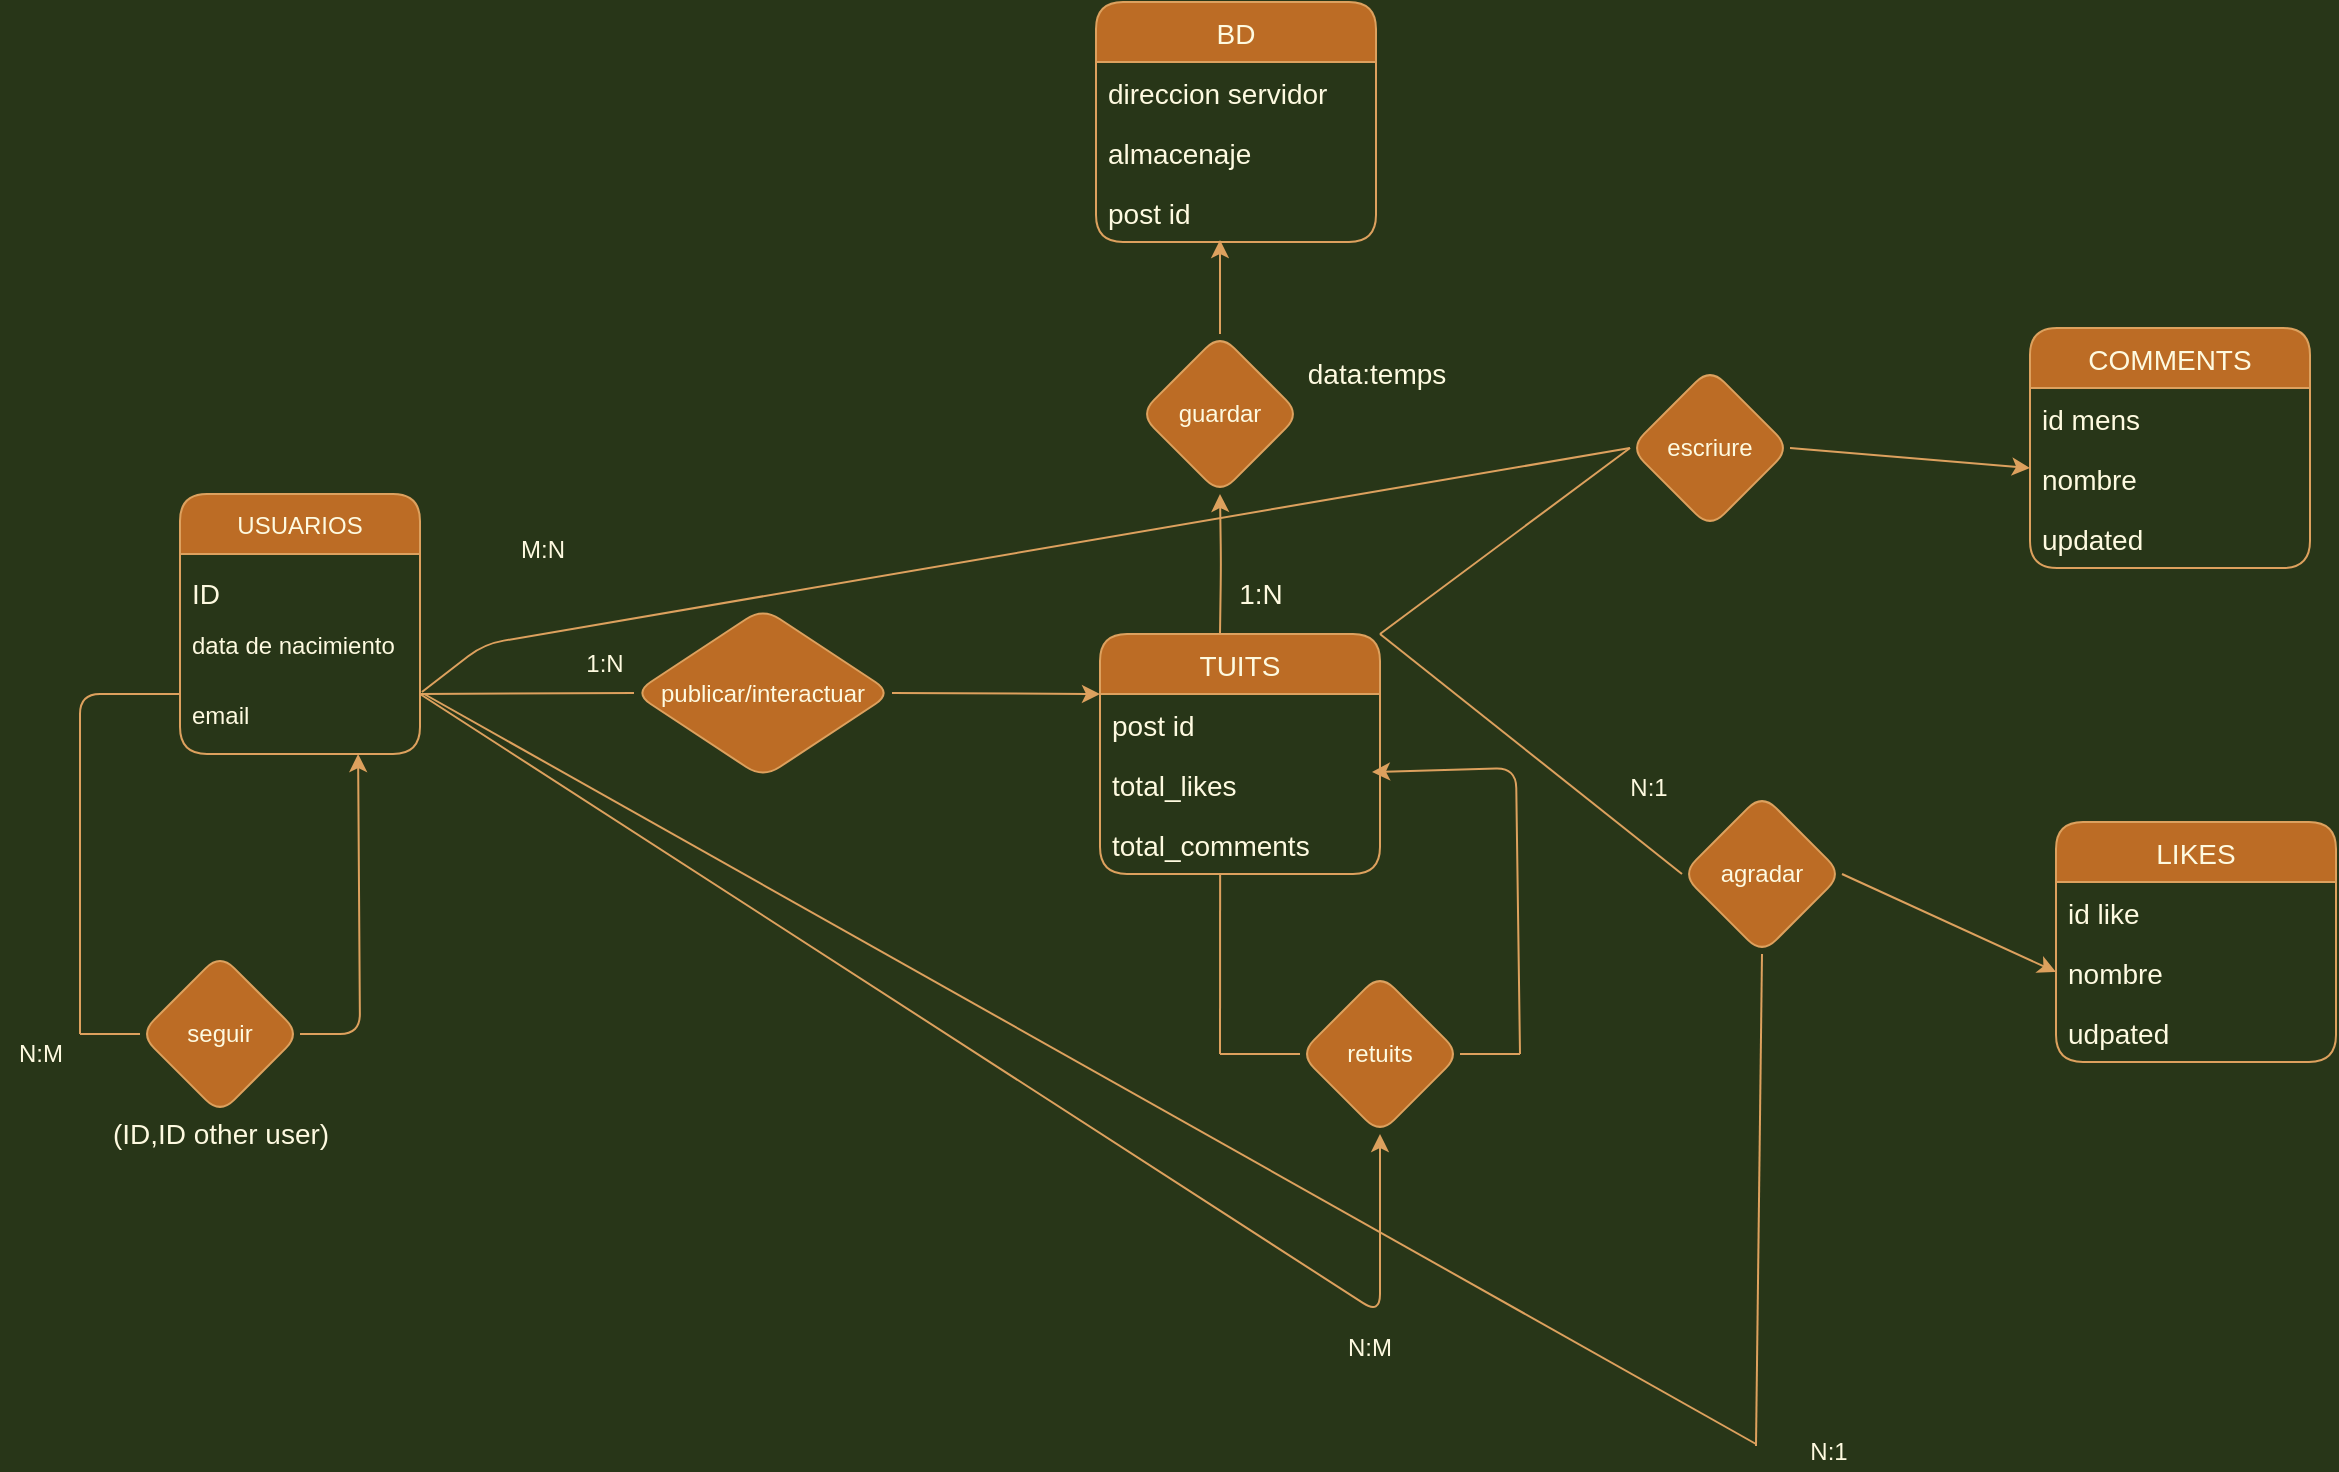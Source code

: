 <mxfile version="17.4.6" type="github">
  <diagram id="F9Lmq02h1qLxoGkAazGJ" name="Page-1">
    <mxGraphModel dx="1422" dy="762" grid="0" gridSize="10" guides="1" tooltips="1" connect="1" arrows="1" fold="1" page="1" pageScale="1" pageWidth="850" pageHeight="1100" background="#283618" math="0" shadow="0">
      <root>
        <mxCell id="0" />
        <mxCell id="1" parent="0" />
        <mxCell id="DtOBf7YDAijJ-QFpaW7s-9" style="edgeStyle=orthogonalEdgeStyle;orthogonalLoop=1;jettySize=auto;html=1;exitX=0.5;exitY=0;exitDx=0;exitDy=0;entryX=0.5;entryY=1;entryDx=0;entryDy=0;strokeColor=#DDA15E;fontColor=#FEFAE0;labelBackgroundColor=#283618;" parent="1" target="DtOBf7YDAijJ-QFpaW7s-10" edge="1">
          <mxGeometry relative="1" as="geometry">
            <mxPoint x="1110" y="270" as="targetPoint" />
            <mxPoint x="1080" y="340" as="sourcePoint" />
          </mxGeometry>
        </mxCell>
        <mxCell id="DtOBf7YDAijJ-QFpaW7s-3" value="publicar/interactuar" style="rhombus;whiteSpace=wrap;html=1;fillColor=#BC6C25;strokeColor=#DDA15E;fontColor=#FEFAE0;rounded=1;" parent="1" vertex="1">
          <mxGeometry x="787" y="327" width="129" height="85" as="geometry" />
        </mxCell>
        <mxCell id="DtOBf7YDAijJ-QFpaW7s-6" value="" style="endArrow=classic;html=1;exitX=1;exitY=0.5;exitDx=0;exitDy=0;strokeColor=#DDA15E;fontColor=#FEFAE0;labelBackgroundColor=#283618;" parent="1" source="DtOBf7YDAijJ-QFpaW7s-3" edge="1">
          <mxGeometry width="50" height="50" relative="1" as="geometry">
            <mxPoint x="855" y="270" as="sourcePoint" />
            <mxPoint x="1020" y="370" as="targetPoint" />
          </mxGeometry>
        </mxCell>
        <mxCell id="DtOBf7YDAijJ-QFpaW7s-8" value="" style="endArrow=classic;html=1;exitX=0.5;exitY=0;exitDx=0;exitDy=0;strokeColor=#DDA15E;fontColor=#FEFAE0;labelBackgroundColor=#283618;" parent="1" source="DtOBf7YDAijJ-QFpaW7s-10" edge="1">
          <mxGeometry width="50" height="50" relative="1" as="geometry">
            <mxPoint x="1050" y="220" as="sourcePoint" />
            <mxPoint x="1080" y="143" as="targetPoint" />
          </mxGeometry>
        </mxCell>
        <mxCell id="DtOBf7YDAijJ-QFpaW7s-10" value="guardar" style="rhombus;whiteSpace=wrap;html=1;fillColor=#BC6C25;strokeColor=#DDA15E;fontColor=#FEFAE0;rounded=1;" parent="1" vertex="1">
          <mxGeometry x="1040" y="190" width="80" height="80" as="geometry" />
        </mxCell>
        <mxCell id="DtOBf7YDAijJ-QFpaW7s-18" value="seguir" style="rhombus;whiteSpace=wrap;html=1;fillColor=#BC6C25;strokeColor=#DDA15E;fontColor=#FEFAE0;rounded=1;" parent="1" vertex="1">
          <mxGeometry x="540" y="500" width="80" height="80" as="geometry" />
        </mxCell>
        <mxCell id="DtOBf7YDAijJ-QFpaW7s-24" value="" style="endArrow=none;html=1;entryX=0;entryY=0.5;entryDx=0;entryDy=0;strokeColor=#DDA15E;fontColor=#FEFAE0;labelBackgroundColor=#283618;" parent="1" edge="1">
          <mxGeometry width="50" height="50" relative="1" as="geometry">
            <mxPoint x="510" y="540" as="sourcePoint" />
            <mxPoint x="560" y="370" as="targetPoint" />
            <Array as="points">
              <mxPoint x="510" y="370" />
            </Array>
          </mxGeometry>
        </mxCell>
        <mxCell id="DtOBf7YDAijJ-QFpaW7s-25" value="" style="endArrow=none;html=1;entryX=0;entryY=0.5;entryDx=0;entryDy=0;strokeColor=#DDA15E;fontColor=#FEFAE0;labelBackgroundColor=#283618;" parent="1" target="DtOBf7YDAijJ-QFpaW7s-18" edge="1">
          <mxGeometry width="50" height="50" relative="1" as="geometry">
            <mxPoint x="510" y="540" as="sourcePoint" />
            <mxPoint x="880" y="410" as="targetPoint" />
            <Array as="points">
              <mxPoint x="510" y="540" />
            </Array>
          </mxGeometry>
        </mxCell>
        <mxCell id="DtOBf7YDAijJ-QFpaW7s-28" value="" style="endArrow=none;html=1;strokeColor=#DDA15E;fontColor=#FEFAE0;labelBackgroundColor=#283618;entryX=0.429;entryY=1;entryDx=0;entryDy=0;entryPerimeter=0;" parent="1" edge="1" target="B6jzh1-_E29QQxIKuJQ--18">
          <mxGeometry width="50" height="50" relative="1" as="geometry">
            <mxPoint x="1080" y="550" as="sourcePoint" />
            <mxPoint x="1077" y="466" as="targetPoint" />
            <Array as="points" />
          </mxGeometry>
        </mxCell>
        <mxCell id="DtOBf7YDAijJ-QFpaW7s-30" value="retuits" style="rhombus;whiteSpace=wrap;html=1;fillColor=#BC6C25;strokeColor=#DDA15E;fontColor=#FEFAE0;rounded=1;" parent="1" vertex="1">
          <mxGeometry x="1120" y="510" width="80" height="80" as="geometry" />
        </mxCell>
        <mxCell id="DtOBf7YDAijJ-QFpaW7s-34" value="" style="endArrow=none;html=1;entryX=0;entryY=0.5;entryDx=0;entryDy=0;strokeColor=#DDA15E;fontColor=#FEFAE0;labelBackgroundColor=#283618;" parent="1" target="DtOBf7YDAijJ-QFpaW7s-30" edge="1">
          <mxGeometry width="50" height="50" relative="1" as="geometry">
            <mxPoint x="1080" y="550" as="sourcePoint" />
            <mxPoint x="1130" y="500" as="targetPoint" />
          </mxGeometry>
        </mxCell>
        <mxCell id="DtOBf7YDAijJ-QFpaW7s-35" value="" style="endArrow=classic;html=1;strokeColor=#DDA15E;fontColor=#FEFAE0;labelBackgroundColor=#283618;" parent="1" edge="1">
          <mxGeometry width="50" height="50" relative="1" as="geometry">
            <mxPoint x="1230" y="550" as="sourcePoint" />
            <mxPoint x="1156" y="409" as="targetPoint" />
            <Array as="points">
              <mxPoint x="1228" y="407" />
            </Array>
          </mxGeometry>
        </mxCell>
        <mxCell id="DtOBf7YDAijJ-QFpaW7s-36" value="" style="endArrow=none;html=1;exitX=1;exitY=0.5;exitDx=0;exitDy=0;strokeColor=#DDA15E;fontColor=#FEFAE0;labelBackgroundColor=#283618;" parent="1" source="DtOBf7YDAijJ-QFpaW7s-30" edge="1">
          <mxGeometry width="50" height="50" relative="1" as="geometry">
            <mxPoint x="1180" y="600" as="sourcePoint" />
            <mxPoint x="1230" y="550" as="targetPoint" />
          </mxGeometry>
        </mxCell>
        <mxCell id="DtOBf7YDAijJ-QFpaW7s-37" value="1:N" style="text;html=1;align=center;verticalAlign=middle;resizable=0;points=[];autosize=1;strokeColor=none;fillColor=none;fontColor=#FEFAE0;rounded=1;" parent="1" vertex="1">
          <mxGeometry x="757" y="345" width="30" height="20" as="geometry" />
        </mxCell>
        <mxCell id="DtOBf7YDAijJ-QFpaW7s-39" value="N:M" style="text;html=1;align=center;verticalAlign=middle;resizable=0;points=[];autosize=1;strokeColor=none;fillColor=none;fontColor=#FEFAE0;rounded=1;" parent="1" vertex="1">
          <mxGeometry x="470" y="540" width="40" height="20" as="geometry" />
        </mxCell>
        <mxCell id="DtOBf7YDAijJ-QFpaW7s-43" value="" style="endArrow=classic;html=1;exitX=1;exitY=0.5;exitDx=0;exitDy=0;entryX=0.5;entryY=1;entryDx=0;entryDy=0;strokeColor=#DDA15E;fontColor=#FEFAE0;labelBackgroundColor=#283618;" parent="1" target="DtOBf7YDAijJ-QFpaW7s-30" edge="1">
          <mxGeometry width="50" height="50" relative="1" as="geometry">
            <mxPoint x="680" y="370" as="sourcePoint" />
            <mxPoint x="1150" y="650" as="targetPoint" />
            <Array as="points">
              <mxPoint x="1160" y="680" />
              <mxPoint x="1160" y="590" />
            </Array>
          </mxGeometry>
        </mxCell>
        <mxCell id="DtOBf7YDAijJ-QFpaW7s-49" value="" style="endArrow=none;html=1;exitX=1;exitY=0.5;exitDx=0;exitDy=0;entryX=0;entryY=0.5;entryDx=0;entryDy=0;strokeColor=#DDA15E;fontColor=#FEFAE0;labelBackgroundColor=#283618;" parent="1" target="DtOBf7YDAijJ-QFpaW7s-3" edge="1">
          <mxGeometry width="50" height="50" relative="1" as="geometry">
            <mxPoint x="680" y="370" as="sourcePoint" />
            <mxPoint x="880" y="410" as="targetPoint" />
          </mxGeometry>
        </mxCell>
        <mxCell id="m8ZQ2Up7pdVSYgsY9KcW-2" value="USUARIOS" style="swimlane;fontStyle=0;childLayout=stackLayout;horizontal=1;startSize=30;horizontalStack=0;resizeParent=1;resizeParentMax=0;resizeLast=0;collapsible=1;marginBottom=0;fontColor=#FEFAE0;fillColor=#BC6C25;strokeColor=#DDA15E;rounded=1;" parent="1" vertex="1">
          <mxGeometry x="560" y="270" width="120" height="130" as="geometry">
            <mxRectangle x="560" y="270" width="90" height="30" as="alternateBounds" />
          </mxGeometry>
        </mxCell>
        <mxCell id="m8ZQ2Up7pdVSYgsY9KcW-3" value="ID" style="text;strokeColor=none;fillColor=none;align=left;verticalAlign=bottom;spacingLeft=4;spacingRight=4;overflow=hidden;points=[[0,0.5],[1,0.5]];portConstraint=eastwest;rotatable=0;fontSize=14;fontColor=#FEFAE0;rounded=1;" parent="m8ZQ2Up7pdVSYgsY9KcW-2" vertex="1">
          <mxGeometry y="30" width="120" height="30" as="geometry" />
        </mxCell>
        <mxCell id="m8ZQ2Up7pdVSYgsY9KcW-4" value="data de nacimiento" style="text;strokeColor=none;fillColor=none;align=left;verticalAlign=middle;spacingLeft=4;spacingRight=4;overflow=hidden;points=[[0,0.5],[1,0.5]];portConstraint=eastwest;rotatable=0;fontColor=#FEFAE0;rounded=1;" parent="m8ZQ2Up7pdVSYgsY9KcW-2" vertex="1">
          <mxGeometry y="60" width="120" height="30" as="geometry" />
        </mxCell>
        <mxCell id="m8ZQ2Up7pdVSYgsY9KcW-5" value="email" style="text;strokeColor=none;fillColor=none;align=left;verticalAlign=middle;spacingLeft=4;spacingRight=4;overflow=hidden;points=[[0,0.5],[1,0.5]];portConstraint=eastwest;rotatable=0;fontColor=#FEFAE0;rounded=1;" parent="m8ZQ2Up7pdVSYgsY9KcW-2" vertex="1">
          <mxGeometry y="90" width="120" height="40" as="geometry" />
        </mxCell>
        <mxCell id="m8ZQ2Up7pdVSYgsY9KcW-10" value="TUITS" style="swimlane;fontStyle=0;childLayout=stackLayout;horizontal=1;startSize=30;horizontalStack=0;resizeParent=1;resizeParentMax=0;resizeLast=0;collapsible=1;marginBottom=0;fontSize=14;fontColor=#FEFAE0;fillColor=#BC6C25;strokeColor=#DDA15E;rounded=1;" parent="1" vertex="1">
          <mxGeometry x="1020" y="340" width="140" height="120" as="geometry" />
        </mxCell>
        <mxCell id="m8ZQ2Up7pdVSYgsY9KcW-12" value="post id" style="text;strokeColor=none;fillColor=none;align=left;verticalAlign=middle;spacingLeft=4;spacingRight=4;overflow=hidden;points=[[0,0.5],[1,0.5]];portConstraint=eastwest;rotatable=0;fontSize=14;fontColor=#FEFAE0;rounded=1;" parent="m8ZQ2Up7pdVSYgsY9KcW-10" vertex="1">
          <mxGeometry y="30" width="140" height="30" as="geometry" />
        </mxCell>
        <mxCell id="m8ZQ2Up7pdVSYgsY9KcW-13" value="total_likes" style="text;strokeColor=none;fillColor=none;align=left;verticalAlign=middle;spacingLeft=4;spacingRight=4;overflow=hidden;points=[[0,0.5],[1,0.5]];portConstraint=eastwest;rotatable=0;fontSize=14;fontColor=#FEFAE0;rounded=1;" parent="m8ZQ2Up7pdVSYgsY9KcW-10" vertex="1">
          <mxGeometry y="60" width="140" height="30" as="geometry" />
        </mxCell>
        <mxCell id="B6jzh1-_E29QQxIKuJQ--18" value="total_comments" style="text;strokeColor=none;fillColor=none;align=left;verticalAlign=middle;spacingLeft=4;spacingRight=4;overflow=hidden;points=[[0,0.5],[1,0.5]];portConstraint=eastwest;rotatable=0;fontSize=14;fontColor=#FEFAE0;rounded=1;" parent="m8ZQ2Up7pdVSYgsY9KcW-10" vertex="1">
          <mxGeometry y="90" width="140" height="30" as="geometry" />
        </mxCell>
        <mxCell id="m8ZQ2Up7pdVSYgsY9KcW-14" value="COMMENTS" style="swimlane;fontStyle=0;childLayout=stackLayout;horizontal=1;startSize=30;horizontalStack=0;resizeParent=1;resizeParentMax=0;resizeLast=0;collapsible=1;marginBottom=0;fontSize=14;fontColor=#FEFAE0;fillColor=#BC6C25;strokeColor=#DDA15E;rounded=1;" parent="1" vertex="1">
          <mxGeometry x="1485" y="187" width="140" height="120" as="geometry">
            <mxRectangle x="1330" y="210" width="109" height="30" as="alternateBounds" />
          </mxGeometry>
        </mxCell>
        <mxCell id="m8ZQ2Up7pdVSYgsY9KcW-15" value="id mens" style="text;strokeColor=none;fillColor=none;align=left;verticalAlign=middle;spacingLeft=4;spacingRight=4;overflow=hidden;points=[[0,0.5],[1,0.5]];portConstraint=eastwest;rotatable=0;fontSize=14;fontColor=#FEFAE0;rounded=1;" parent="m8ZQ2Up7pdVSYgsY9KcW-14" vertex="1">
          <mxGeometry y="30" width="140" height="30" as="geometry" />
        </mxCell>
        <mxCell id="m8ZQ2Up7pdVSYgsY9KcW-17" value="nombre" style="text;strokeColor=none;fillColor=none;align=left;verticalAlign=middle;spacingLeft=4;spacingRight=4;overflow=hidden;points=[[0,0.5],[1,0.5]];portConstraint=eastwest;rotatable=0;fontSize=14;fontColor=#FEFAE0;rounded=1;" parent="m8ZQ2Up7pdVSYgsY9KcW-14" vertex="1">
          <mxGeometry y="60" width="140" height="30" as="geometry" />
        </mxCell>
        <mxCell id="98zSMJr4EcUNLfbWK-TV-6" value="updated" style="text;strokeColor=none;fillColor=none;align=left;verticalAlign=middle;spacingLeft=4;spacingRight=4;overflow=hidden;points=[[0,0.5],[1,0.5]];portConstraint=eastwest;rotatable=0;fontSize=14;fontColor=#FEFAE0;rounded=1;" vertex="1" parent="m8ZQ2Up7pdVSYgsY9KcW-14">
          <mxGeometry y="90" width="140" height="30" as="geometry" />
        </mxCell>
        <mxCell id="m8ZQ2Up7pdVSYgsY9KcW-18" value="(ID,ID other user)" style="text;html=1;align=center;verticalAlign=middle;resizable=0;points=[];autosize=1;strokeColor=none;fillColor=none;fontSize=14;fontColor=#FEFAE0;rounded=1;" parent="1" vertex="1">
          <mxGeometry x="520" y="580" width="120" height="20" as="geometry" />
        </mxCell>
        <mxCell id="m8ZQ2Up7pdVSYgsY9KcW-19" value="data:temps" style="text;html=1;align=center;verticalAlign=middle;resizable=0;points=[];autosize=1;strokeColor=none;fillColor=none;fontSize=14;fontColor=#FEFAE0;rounded=1;" parent="1" vertex="1">
          <mxGeometry x="1118" y="199" width="79" height="21" as="geometry" />
        </mxCell>
        <mxCell id="m8ZQ2Up7pdVSYgsY9KcW-20" value="BD" style="swimlane;fontStyle=0;childLayout=stackLayout;horizontal=1;startSize=30;horizontalStack=0;resizeParent=1;resizeParentMax=0;resizeLast=0;collapsible=1;marginBottom=0;fontSize=14;fontColor=#FEFAE0;fillColor=#BC6C25;strokeColor=#DDA15E;rounded=1;" parent="1" vertex="1">
          <mxGeometry x="1018" y="24" width="140" height="120" as="geometry" />
        </mxCell>
        <mxCell id="m8ZQ2Up7pdVSYgsY9KcW-21" value="direccion servidor" style="text;strokeColor=none;fillColor=none;align=left;verticalAlign=middle;spacingLeft=4;spacingRight=4;overflow=hidden;points=[[0,0.5],[1,0.5]];portConstraint=eastwest;rotatable=0;fontSize=14;fontColor=#FEFAE0;rounded=1;" parent="m8ZQ2Up7pdVSYgsY9KcW-20" vertex="1">
          <mxGeometry y="30" width="140" height="30" as="geometry" />
        </mxCell>
        <mxCell id="m8ZQ2Up7pdVSYgsY9KcW-22" value="almacenaje" style="text;strokeColor=none;fillColor=none;align=left;verticalAlign=middle;spacingLeft=4;spacingRight=4;overflow=hidden;points=[[0,0.5],[1,0.5]];portConstraint=eastwest;rotatable=0;fontSize=14;fontColor=#FEFAE0;rounded=1;" parent="m8ZQ2Up7pdVSYgsY9KcW-20" vertex="1">
          <mxGeometry y="60" width="140" height="30" as="geometry" />
        </mxCell>
        <mxCell id="m8ZQ2Up7pdVSYgsY9KcW-23" value="post id" style="text;strokeColor=none;fillColor=none;align=left;verticalAlign=middle;spacingLeft=4;spacingRight=4;overflow=hidden;points=[[0,0.5],[1,0.5]];portConstraint=eastwest;rotatable=0;fontSize=14;fontColor=#FEFAE0;rounded=1;" parent="m8ZQ2Up7pdVSYgsY9KcW-20" vertex="1">
          <mxGeometry y="90" width="140" height="30" as="geometry" />
        </mxCell>
        <mxCell id="m8ZQ2Up7pdVSYgsY9KcW-24" value="LIKES" style="swimlane;fontStyle=0;childLayout=stackLayout;horizontal=1;startSize=30;horizontalStack=0;resizeParent=1;resizeParentMax=0;resizeLast=0;collapsible=1;marginBottom=0;fontSize=14;fontColor=#FEFAE0;fillColor=#BC6C25;strokeColor=#DDA15E;rounded=1;" parent="1" vertex="1">
          <mxGeometry x="1498" y="434" width="140" height="120" as="geometry" />
        </mxCell>
        <mxCell id="m8ZQ2Up7pdVSYgsY9KcW-25" value="id like" style="text;strokeColor=none;fillColor=none;align=left;verticalAlign=middle;spacingLeft=4;spacingRight=4;overflow=hidden;points=[[0,0.5],[1,0.5]];portConstraint=eastwest;rotatable=0;fontSize=14;fontColor=#FEFAE0;rounded=1;" parent="m8ZQ2Up7pdVSYgsY9KcW-24" vertex="1">
          <mxGeometry y="30" width="140" height="30" as="geometry" />
        </mxCell>
        <mxCell id="m8ZQ2Up7pdVSYgsY9KcW-26" value="nombre" style="text;strokeColor=none;fillColor=none;align=left;verticalAlign=middle;spacingLeft=4;spacingRight=4;overflow=hidden;points=[[0,0.5],[1,0.5]];portConstraint=eastwest;rotatable=0;fontSize=14;fontColor=#FEFAE0;rounded=1;" parent="m8ZQ2Up7pdVSYgsY9KcW-24" vertex="1">
          <mxGeometry y="60" width="140" height="30" as="geometry" />
        </mxCell>
        <mxCell id="m8ZQ2Up7pdVSYgsY9KcW-27" value="udpated" style="text;strokeColor=none;fillColor=none;align=left;verticalAlign=middle;spacingLeft=4;spacingRight=4;overflow=hidden;points=[[0,0.5],[1,0.5]];portConstraint=eastwest;rotatable=0;fontSize=14;fontColor=#FEFAE0;rounded=1;" parent="m8ZQ2Up7pdVSYgsY9KcW-24" vertex="1">
          <mxGeometry y="90" width="140" height="30" as="geometry" />
        </mxCell>
        <mxCell id="m8ZQ2Up7pdVSYgsY9KcW-28" value="1:N" style="text;html=1;align=center;verticalAlign=middle;resizable=0;points=[];autosize=1;strokeColor=none;fillColor=none;fontSize=14;fontColor=#FEFAE0;rounded=1;" parent="1" vertex="1">
          <mxGeometry x="1080" y="310" width="40" height="20" as="geometry" />
        </mxCell>
        <mxCell id="m8ZQ2Up7pdVSYgsY9KcW-30" value="" style="endArrow=classic;html=1;fontSize=14;fontColor=#FEFAE0;exitX=1;exitY=0.5;exitDx=0;exitDy=0;strokeColor=#DDA15E;labelBackgroundColor=#283618;entryX=0.742;entryY=1;entryDx=0;entryDy=0;entryPerimeter=0;" parent="1" source="DtOBf7YDAijJ-QFpaW7s-18" target="m8ZQ2Up7pdVSYgsY9KcW-5" edge="1">
          <mxGeometry width="50" height="50" relative="1" as="geometry">
            <mxPoint x="1130" y="530" as="sourcePoint" />
            <mxPoint x="650" y="411" as="targetPoint" />
            <Array as="points">
              <mxPoint x="650" y="540" />
            </Array>
          </mxGeometry>
        </mxCell>
        <mxCell id="mXAZfB25hkBoYCW9Ecj9-1" value="" style="endArrow=none;html=1;strokeColor=#DDA15E;entryX=0;entryY=0.5;entryDx=0;entryDy=0;labelBackgroundColor=#283618;fontColor=#FEFAE0;" parent="1" target="mXAZfB25hkBoYCW9Ecj9-4" edge="1">
          <mxGeometry width="50" height="50" relative="1" as="geometry">
            <mxPoint x="1160" y="340" as="sourcePoint" />
            <mxPoint x="1276" y="258" as="targetPoint" />
          </mxGeometry>
        </mxCell>
        <mxCell id="mXAZfB25hkBoYCW9Ecj9-3" value="" style="endArrow=classic;html=1;exitX=1;exitY=0.5;exitDx=0;exitDy=0;strokeColor=#DDA15E;labelBackgroundColor=#283618;fontColor=#FEFAE0;" parent="1" source="mXAZfB25hkBoYCW9Ecj9-4" edge="1">
          <mxGeometry width="50" height="50" relative="1" as="geometry">
            <mxPoint x="1345" y="199" as="sourcePoint" />
            <mxPoint x="1485" y="257" as="targetPoint" />
            <Array as="points" />
          </mxGeometry>
        </mxCell>
        <mxCell id="mXAZfB25hkBoYCW9Ecj9-4" value="escriure" style="rhombus;whiteSpace=wrap;html=1;fillColor=#BC6C25;strokeColor=#DDA15E;fontColor=#FEFAE0;rounded=1;" parent="1" vertex="1">
          <mxGeometry x="1285" y="207" width="80" height="80" as="geometry" />
        </mxCell>
        <mxCell id="mXAZfB25hkBoYCW9Ecj9-6" value="" style="endArrow=none;html=1;exitX=1.008;exitY=0.225;exitDx=0;exitDy=0;exitPerimeter=0;entryX=0;entryY=0.5;entryDx=0;entryDy=0;strokeColor=#DDA15E;labelBackgroundColor=#283618;fontColor=#FEFAE0;" parent="1" source="m8ZQ2Up7pdVSYgsY9KcW-5" target="mXAZfB25hkBoYCW9Ecj9-4" edge="1">
          <mxGeometry width="50" height="50" relative="1" as="geometry">
            <mxPoint x="952" y="401" as="sourcePoint" />
            <mxPoint x="1002" y="351" as="targetPoint" />
            <Array as="points">
              <mxPoint x="712" y="345" />
            </Array>
          </mxGeometry>
        </mxCell>
        <mxCell id="B6jzh1-_E29QQxIKuJQ--2" value="" style="endArrow=classic;html=1;strokeColor=#DDA15E;entryX=0;entryY=0.5;entryDx=0;entryDy=0;labelBackgroundColor=#283618;fontColor=#FEFAE0;" parent="1" target="m8ZQ2Up7pdVSYgsY9KcW-26" edge="1">
          <mxGeometry width="50" height="50" relative="1" as="geometry">
            <mxPoint x="1391" y="460" as="sourcePoint" />
            <mxPoint x="1441" y="410" as="targetPoint" />
          </mxGeometry>
        </mxCell>
        <mxCell id="B6jzh1-_E29QQxIKuJQ--3" value="" style="endArrow=none;html=1;strokeColor=#DDA15E;exitX=1;exitY=0;exitDx=0;exitDy=0;entryX=0;entryY=0.5;entryDx=0;entryDy=0;labelBackgroundColor=#283618;fontColor=#FEFAE0;" parent="1" source="m8ZQ2Up7pdVSYgsY9KcW-10" edge="1">
          <mxGeometry width="50" height="50" relative="1" as="geometry">
            <mxPoint x="1223" y="357" as="sourcePoint" />
            <mxPoint x="1311" y="460" as="targetPoint" />
          </mxGeometry>
        </mxCell>
        <mxCell id="B6jzh1-_E29QQxIKuJQ--6" value="agradar" style="rhombus;whiteSpace=wrap;html=1;fillColor=#BC6C25;strokeColor=#DDA15E;fontColor=#FEFAE0;rounded=1;" parent="1" vertex="1">
          <mxGeometry x="1311" y="420" width="80" height="80" as="geometry" />
        </mxCell>
        <mxCell id="B6jzh1-_E29QQxIKuJQ--7" value="" style="endArrow=none;html=1;strokeColor=#DDA15E;exitX=1.017;exitY=0.25;exitDx=0;exitDy=0;exitPerimeter=0;labelBackgroundColor=#283618;fontColor=#FEFAE0;" parent="1" source="m8ZQ2Up7pdVSYgsY9KcW-5" edge="1">
          <mxGeometry width="50" height="50" relative="1" as="geometry">
            <mxPoint x="988" y="415" as="sourcePoint" />
            <mxPoint x="1348" y="745" as="targetPoint" />
          </mxGeometry>
        </mxCell>
        <mxCell id="B6jzh1-_E29QQxIKuJQ--10" value="" style="endArrow=none;html=1;strokeColor=#DDA15E;entryX=0.5;entryY=1;entryDx=0;entryDy=0;labelBackgroundColor=#283618;fontColor=#FEFAE0;" parent="1" target="B6jzh1-_E29QQxIKuJQ--6" edge="1">
          <mxGeometry width="50" height="50" relative="1" as="geometry">
            <mxPoint x="1348" y="746" as="sourcePoint" />
            <mxPoint x="1038" y="476" as="targetPoint" />
          </mxGeometry>
        </mxCell>
        <mxCell id="B6jzh1-_E29QQxIKuJQ--15" value="N:1" style="text;html=1;align=center;verticalAlign=middle;resizable=0;points=[];autosize=1;strokeColor=none;fillColor=none;rounded=1;fontColor=#FEFAE0;" parent="1" vertex="1">
          <mxGeometry x="1369" y="740" width="29" height="18" as="geometry" />
        </mxCell>
        <mxCell id="B6jzh1-_E29QQxIKuJQ--16" value="N:M" style="text;html=1;strokeColor=none;fillColor=none;align=center;verticalAlign=middle;whiteSpace=wrap;rounded=1;fontColor=#FEFAE0;" parent="1" vertex="1">
          <mxGeometry x="1125" y="682" width="60" height="30" as="geometry" />
        </mxCell>
        <mxCell id="B6jzh1-_E29QQxIKuJQ--20" value="N:1" style="text;html=1;align=center;verticalAlign=middle;resizable=0;points=[];autosize=1;strokeColor=none;fillColor=none;rounded=1;fontColor=#FEFAE0;" parent="1" vertex="1">
          <mxGeometry x="1279" y="408" width="29" height="18" as="geometry" />
        </mxCell>
        <mxCell id="98zSMJr4EcUNLfbWK-TV-2" value="M:N" style="text;html=1;align=center;verticalAlign=middle;resizable=0;points=[];autosize=1;strokeColor=none;fillColor=none;rounded=1;fontColor=#FEFAE0;" vertex="1" parent="1">
          <mxGeometry x="725" y="289" width="32" height="18" as="geometry" />
        </mxCell>
      </root>
    </mxGraphModel>
  </diagram>
</mxfile>
